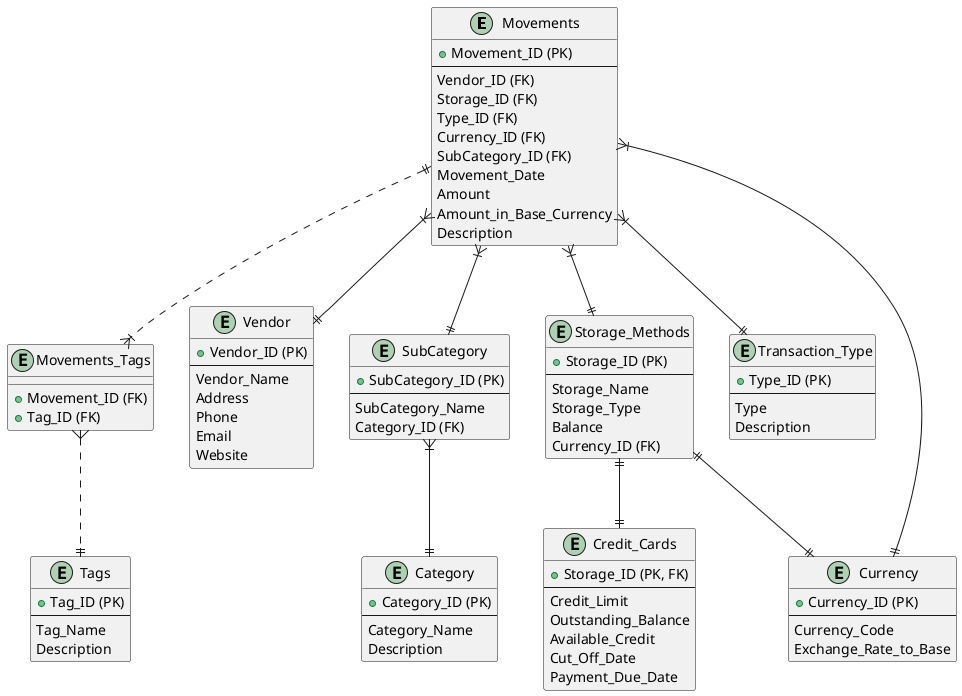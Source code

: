 @startuml

entity "Movements" as movements {
  + Movement_ID (PK)
  --
  Vendor_ID (FK)
  Storage_ID (FK)
  Type_ID (FK)
  Currency_ID (FK)
  SubCategory_ID (FK)
  Movement_Date
  Amount
  Amount_in_Base_Currency
  Description
}

entity "Tags" as tags {
  + Tag_ID (PK)
  --
  Tag_Name
  Description
}

entity "Movements_Tags" as movements_tags {
  + Movement_ID (FK)
  + Tag_ID (FK)
}

entity "Vendor" as vendor {
  + Vendor_ID (PK)
  --
  Vendor_Name
  Address
  Phone
  Email
  Website
}

entity "Category" as category {
  + Category_ID (PK)
  --
  Category_Name
  Description
}

entity "SubCategory" as subcategory {
  + SubCategory_ID (PK)
  --
  SubCategory_Name
  Category_ID (FK)
}

entity "Storage_Methods" as storage {
  + Storage_ID (PK)
  --
  Storage_Name
  Storage_Type
  Balance
  Currency_ID (FK)
}

entity "Credit_Cards" as credit_cards {
  + Storage_ID (PK, FK)
  --
  Credit_Limit
  Outstanding_Balance
  Available_Credit
  Cut_Off_Date
  Payment_Due_Date
}

entity "Transaction_Type" as transaction_type {
  + Type_ID (PK)
  --
  Type
  Description
}

entity "Currency" as currency {
  + Currency_ID (PK)
  --
  Currency_Code
  Exchange_Rate_to_Base
}

movements ||..|{ movements_tags
movements_tags }..|| tags

movements }|--|| vendor
movements }|--|| subcategory
movements }|--|| storage
movements }|--|| transaction_type
movements }|--|| currency

storage ||--|| currency
storage ||--|| credit_cards

subcategory }|--|| category

@enduml